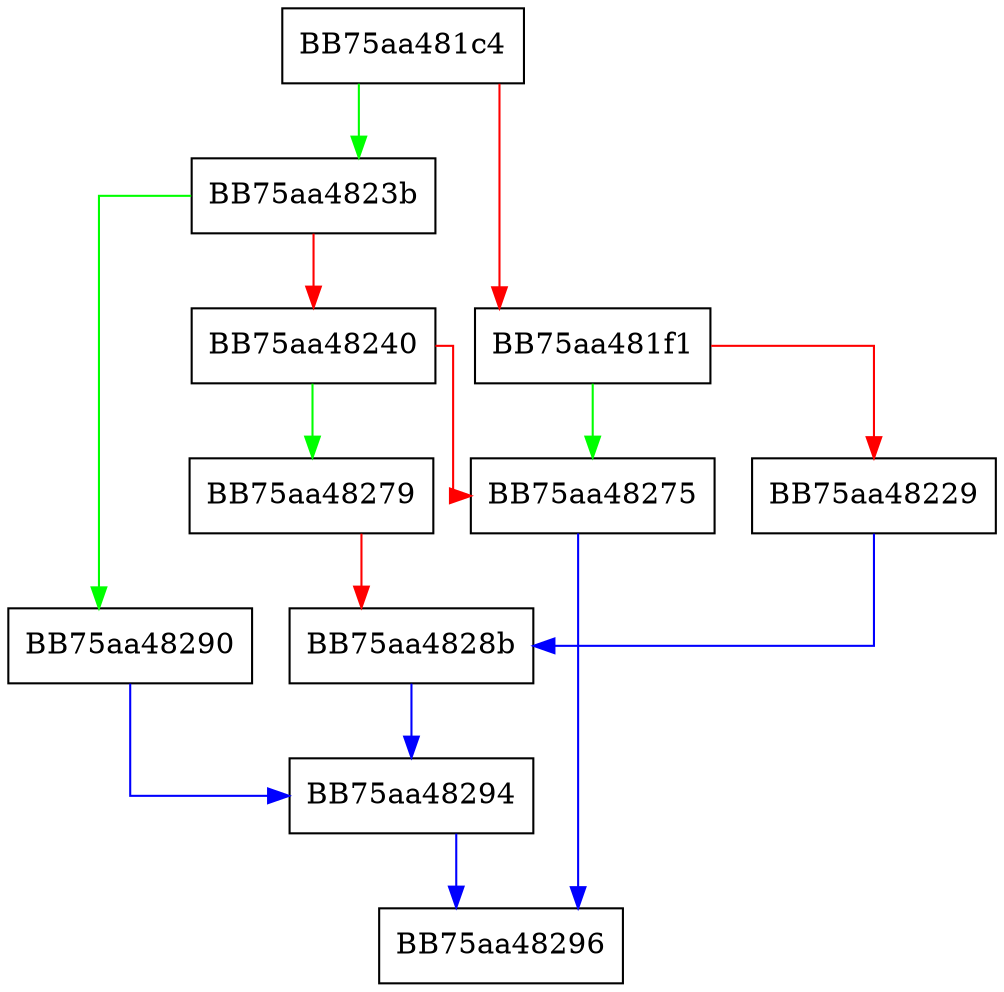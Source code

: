 digraph GetMachoEntryPoint {
  node [shape="box"];
  graph [splines=ortho];
  BB75aa481c4 -> BB75aa4823b [color="green"];
  BB75aa481c4 -> BB75aa481f1 [color="red"];
  BB75aa481f1 -> BB75aa48275 [color="green"];
  BB75aa481f1 -> BB75aa48229 [color="red"];
  BB75aa48229 -> BB75aa4828b [color="blue"];
  BB75aa4823b -> BB75aa48290 [color="green"];
  BB75aa4823b -> BB75aa48240 [color="red"];
  BB75aa48240 -> BB75aa48279 [color="green"];
  BB75aa48240 -> BB75aa48275 [color="red"];
  BB75aa48275 -> BB75aa48296 [color="blue"];
  BB75aa48279 -> BB75aa4828b [color="red"];
  BB75aa4828b -> BB75aa48294 [color="blue"];
  BB75aa48290 -> BB75aa48294 [color="blue"];
  BB75aa48294 -> BB75aa48296 [color="blue"];
}